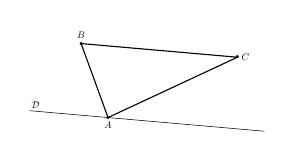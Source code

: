 \begin{tikzpicture}[etiquette/.style={scale=.35, circle, inner sep=2pt}]
	\draw
		(230:1) coordinate(A)
		(170:1) coordinate(B)
		(0:1) coordinate(C)
	;
	\draw (A) -- (B) -- (C) -- cycle;
	\draw[very thin] (A) -- +($(C)-(B)$) --+($.5*(B)-.5*(C)$) node[etiquette,above right]{$\mathcal{D}$};
	\path
		(A) node{.} node[etiquette,below]{$A$}
		(B) node{.} node[etiquette,above]{$B$}
		(C) node{.} node[etiquette,right]{$C$}
	;
\end{tikzpicture}
